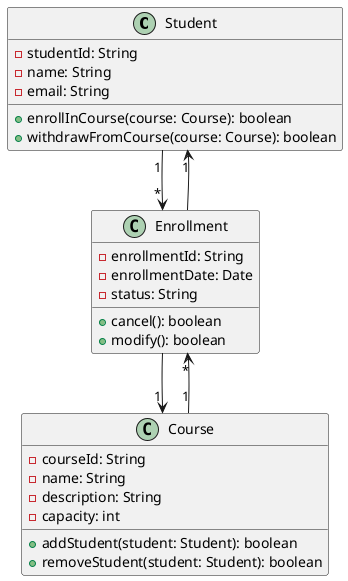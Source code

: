 @startuml
class Student {
    - studentId: String
    - name: String
    - email: String
    + enrollInCourse(course: Course): boolean
    + withdrawFromCourse(course: Course): boolean
}

class Course {
    - courseId: String
    - name: String
    - description: String
    - capacity: int
    + addStudent(student: Student): boolean
    + removeStudent(student: Student): boolean
}

class Enrollment {
    - enrollmentId: String
    - enrollmentDate: Date
    - status: String
    + cancel(): boolean
    + modify(): boolean
}

Student "1" --> "*" Enrollment
Course "1" --> "*" Enrollment
Enrollment --> "1" Student
Enrollment --> "1" Course
@enduml